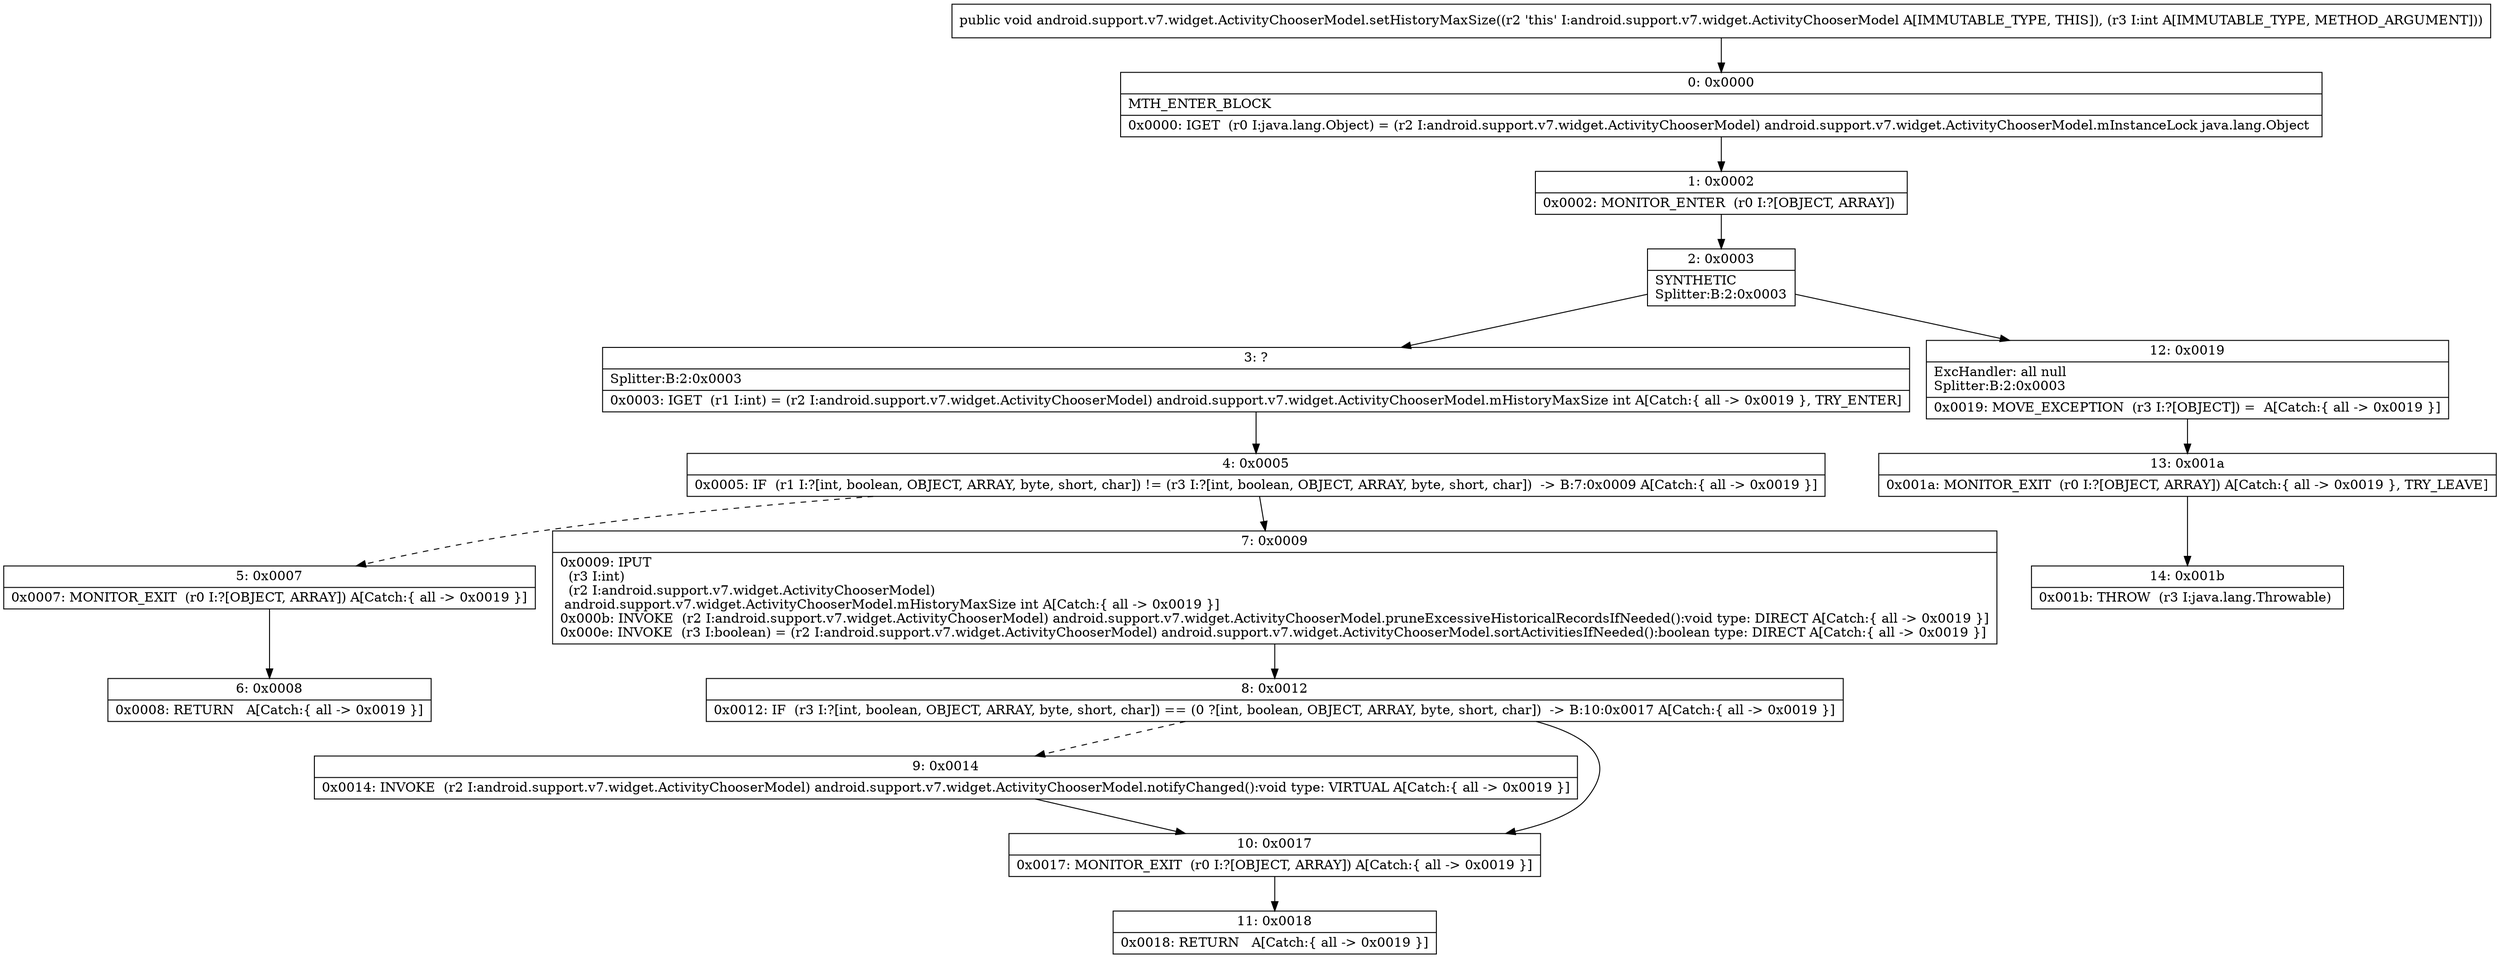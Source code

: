 digraph "CFG forandroid.support.v7.widget.ActivityChooserModel.setHistoryMaxSize(I)V" {
Node_0 [shape=record,label="{0\:\ 0x0000|MTH_ENTER_BLOCK\l|0x0000: IGET  (r0 I:java.lang.Object) = (r2 I:android.support.v7.widget.ActivityChooserModel) android.support.v7.widget.ActivityChooserModel.mInstanceLock java.lang.Object \l}"];
Node_1 [shape=record,label="{1\:\ 0x0002|0x0002: MONITOR_ENTER  (r0 I:?[OBJECT, ARRAY]) \l}"];
Node_2 [shape=record,label="{2\:\ 0x0003|SYNTHETIC\lSplitter:B:2:0x0003\l}"];
Node_3 [shape=record,label="{3\:\ ?|Splitter:B:2:0x0003\l|0x0003: IGET  (r1 I:int) = (r2 I:android.support.v7.widget.ActivityChooserModel) android.support.v7.widget.ActivityChooserModel.mHistoryMaxSize int A[Catch:\{ all \-\> 0x0019 \}, TRY_ENTER]\l}"];
Node_4 [shape=record,label="{4\:\ 0x0005|0x0005: IF  (r1 I:?[int, boolean, OBJECT, ARRAY, byte, short, char]) != (r3 I:?[int, boolean, OBJECT, ARRAY, byte, short, char])  \-\> B:7:0x0009 A[Catch:\{ all \-\> 0x0019 \}]\l}"];
Node_5 [shape=record,label="{5\:\ 0x0007|0x0007: MONITOR_EXIT  (r0 I:?[OBJECT, ARRAY]) A[Catch:\{ all \-\> 0x0019 \}]\l}"];
Node_6 [shape=record,label="{6\:\ 0x0008|0x0008: RETURN   A[Catch:\{ all \-\> 0x0019 \}]\l}"];
Node_7 [shape=record,label="{7\:\ 0x0009|0x0009: IPUT  \l  (r3 I:int)\l  (r2 I:android.support.v7.widget.ActivityChooserModel)\l android.support.v7.widget.ActivityChooserModel.mHistoryMaxSize int A[Catch:\{ all \-\> 0x0019 \}]\l0x000b: INVOKE  (r2 I:android.support.v7.widget.ActivityChooserModel) android.support.v7.widget.ActivityChooserModel.pruneExcessiveHistoricalRecordsIfNeeded():void type: DIRECT A[Catch:\{ all \-\> 0x0019 \}]\l0x000e: INVOKE  (r3 I:boolean) = (r2 I:android.support.v7.widget.ActivityChooserModel) android.support.v7.widget.ActivityChooserModel.sortActivitiesIfNeeded():boolean type: DIRECT A[Catch:\{ all \-\> 0x0019 \}]\l}"];
Node_8 [shape=record,label="{8\:\ 0x0012|0x0012: IF  (r3 I:?[int, boolean, OBJECT, ARRAY, byte, short, char]) == (0 ?[int, boolean, OBJECT, ARRAY, byte, short, char])  \-\> B:10:0x0017 A[Catch:\{ all \-\> 0x0019 \}]\l}"];
Node_9 [shape=record,label="{9\:\ 0x0014|0x0014: INVOKE  (r2 I:android.support.v7.widget.ActivityChooserModel) android.support.v7.widget.ActivityChooserModel.notifyChanged():void type: VIRTUAL A[Catch:\{ all \-\> 0x0019 \}]\l}"];
Node_10 [shape=record,label="{10\:\ 0x0017|0x0017: MONITOR_EXIT  (r0 I:?[OBJECT, ARRAY]) A[Catch:\{ all \-\> 0x0019 \}]\l}"];
Node_11 [shape=record,label="{11\:\ 0x0018|0x0018: RETURN   A[Catch:\{ all \-\> 0x0019 \}]\l}"];
Node_12 [shape=record,label="{12\:\ 0x0019|ExcHandler: all null\lSplitter:B:2:0x0003\l|0x0019: MOVE_EXCEPTION  (r3 I:?[OBJECT]) =  A[Catch:\{ all \-\> 0x0019 \}]\l}"];
Node_13 [shape=record,label="{13\:\ 0x001a|0x001a: MONITOR_EXIT  (r0 I:?[OBJECT, ARRAY]) A[Catch:\{ all \-\> 0x0019 \}, TRY_LEAVE]\l}"];
Node_14 [shape=record,label="{14\:\ 0x001b|0x001b: THROW  (r3 I:java.lang.Throwable) \l}"];
MethodNode[shape=record,label="{public void android.support.v7.widget.ActivityChooserModel.setHistoryMaxSize((r2 'this' I:android.support.v7.widget.ActivityChooserModel A[IMMUTABLE_TYPE, THIS]), (r3 I:int A[IMMUTABLE_TYPE, METHOD_ARGUMENT])) }"];
MethodNode -> Node_0;
Node_0 -> Node_1;
Node_1 -> Node_2;
Node_2 -> Node_3;
Node_2 -> Node_12;
Node_3 -> Node_4;
Node_4 -> Node_5[style=dashed];
Node_4 -> Node_7;
Node_5 -> Node_6;
Node_7 -> Node_8;
Node_8 -> Node_9[style=dashed];
Node_8 -> Node_10;
Node_9 -> Node_10;
Node_10 -> Node_11;
Node_12 -> Node_13;
Node_13 -> Node_14;
}

